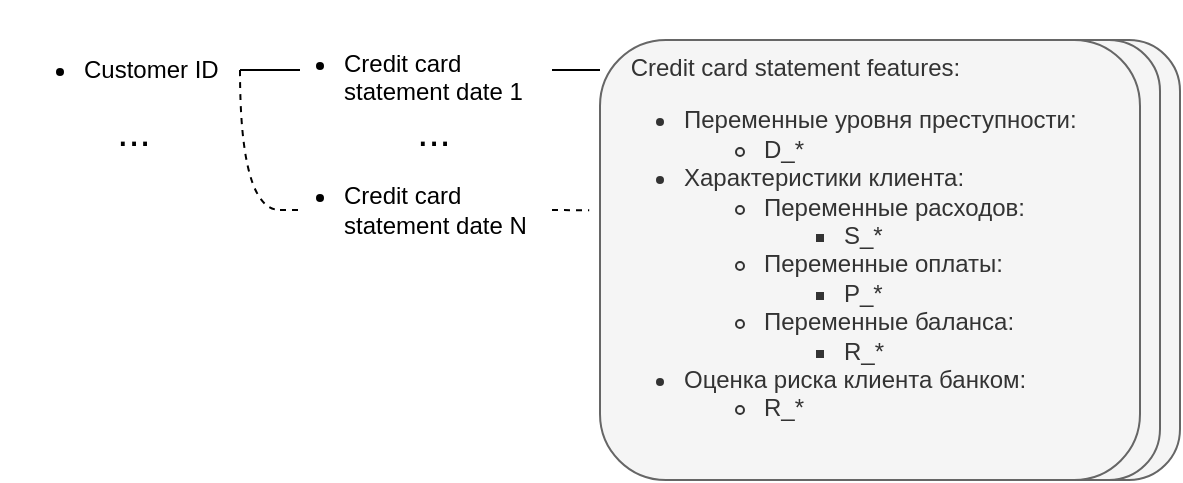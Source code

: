 <mxfile version="20.7.4" type="github">
  <diagram id="pZF7BrZM8KYYfmaUWbH-" name="Page-1">
    <mxGraphModel dx="807" dy="433" grid="1" gridSize="10" guides="1" tooltips="1" connect="1" arrows="1" fold="1" page="1" pageScale="1" pageWidth="827" pageHeight="1169" math="0" shadow="0">
      <root>
        <mxCell id="0" />
        <mxCell id="1" parent="0" />
        <mxCell id="w4F0DA9J7AdauBMP3hV4-64" value="" style="rounded=1;whiteSpace=wrap;html=1;shadow=0;labelBackgroundColor=none;labelBorderColor=none;strokeColor=#666666;fontSize=20;fillColor=#f5f5f5;fontColor=#333333;" vertex="1" parent="1">
          <mxGeometry x="560" y="330" width="170" height="220" as="geometry" />
        </mxCell>
        <mxCell id="w4F0DA9J7AdauBMP3hV4-63" value="" style="rounded=1;whiteSpace=wrap;html=1;shadow=0;labelBackgroundColor=none;labelBorderColor=none;strokeColor=#666666;fontSize=20;fillColor=#f5f5f5;fontColor=#333333;" vertex="1" parent="1">
          <mxGeometry x="550" y="330" width="170" height="220" as="geometry" />
        </mxCell>
        <mxCell id="w4F0DA9J7AdauBMP3hV4-56" style="edgeStyle=orthogonalEdgeStyle;rounded=0;orthogonalLoop=1;jettySize=auto;html=1;exitX=1;exitY=0.5;exitDx=0;exitDy=0;entryX=0.137;entryY=0.503;entryDx=0;entryDy=0;entryPerimeter=0;fontSize=20;endArrow=none;endFill=0;" edge="1" parent="1" source="w4F0DA9J7AdauBMP3hV4-1" target="w4F0DA9J7AdauBMP3hV4-2">
          <mxGeometry relative="1" as="geometry" />
        </mxCell>
        <mxCell id="w4F0DA9J7AdauBMP3hV4-60" style="edgeStyle=orthogonalEdgeStyle;rounded=0;orthogonalLoop=1;jettySize=auto;html=1;exitX=1;exitY=0.5;exitDx=0;exitDy=0;fontSize=20;endArrow=none;endFill=0;elbow=vertical;curved=1;dashed=1;" edge="1" parent="1" source="w4F0DA9J7AdauBMP3hV4-1">
          <mxGeometry relative="1" as="geometry">
            <mxPoint x="280" y="415" as="targetPoint" />
            <Array as="points">
              <mxPoint x="260" y="415" />
            </Array>
          </mxGeometry>
        </mxCell>
        <mxCell id="w4F0DA9J7AdauBMP3hV4-1" value="&lt;ul&gt;&lt;li&gt;Customer ID&amp;nbsp;&lt;/li&gt;&lt;/ul&gt;" style="text;strokeColor=none;fillColor=none;html=1;whiteSpace=wrap;verticalAlign=middle;overflow=hidden;" vertex="1" parent="1">
          <mxGeometry x="140" y="310" width="120" height="70" as="geometry" />
        </mxCell>
        <mxCell id="w4F0DA9J7AdauBMP3hV4-53" style="edgeStyle=orthogonalEdgeStyle;rounded=0;orthogonalLoop=1;jettySize=auto;html=1;exitX=1;exitY=0.5;exitDx=0;exitDy=0;entryX=0;entryY=0.069;entryDx=0;entryDy=0;entryPerimeter=0;fontSize=20;endArrow=none;endFill=0;" edge="1" parent="1" source="w4F0DA9J7AdauBMP3hV4-2" target="w4F0DA9J7AdauBMP3hV4-35">
          <mxGeometry relative="1" as="geometry" />
        </mxCell>
        <mxCell id="w4F0DA9J7AdauBMP3hV4-2" value="&lt;ul&gt;&lt;li&gt;Credit card statement date 1&lt;/li&gt;&lt;/ul&gt;" style="text;strokeColor=none;fillColor=none;html=1;whiteSpace=wrap;verticalAlign=middle;overflow=hidden;rounded=1;arcSize=50;shadow=0;align=left;" vertex="1" parent="1">
          <mxGeometry x="270" y="320" width="146" height="50" as="geometry" />
        </mxCell>
        <mxCell id="w4F0DA9J7AdauBMP3hV4-5" value="..." style="text;html=1;strokeColor=none;fillColor=none;align=center;verticalAlign=middle;whiteSpace=wrap;rounded=0;fontSize=20;" vertex="1" parent="1">
          <mxGeometry x="330" y="360" width="54" height="30" as="geometry" />
        </mxCell>
        <mxCell id="w4F0DA9J7AdauBMP3hV4-6" value="&lt;ul&gt;&lt;li style=&quot;border-color: var(--border-color);&quot;&gt;Credit card statement date N&lt;/li&gt;&lt;/ul&gt;" style="text;strokeColor=none;fillColor=none;html=1;whiteSpace=wrap;verticalAlign=middle;overflow=hidden;" vertex="1" parent="1">
          <mxGeometry x="270" y="380" width="146" height="70" as="geometry" />
        </mxCell>
        <mxCell id="w4F0DA9J7AdauBMP3hV4-35" value="&amp;nbsp; &amp;nbsp; Credit card statement features:&lt;br&gt;&lt;ul&gt;&lt;li&gt;Переменные уровня преступности:&lt;/li&gt;&lt;ul&gt;&lt;li&gt;D_*&amp;nbsp;&lt;/li&gt;&lt;/ul&gt;&lt;li&gt;Характеристики клиента:&lt;/li&gt;&lt;ul&gt;&lt;li&gt;Переменные расходов:&lt;/li&gt;&lt;ul&gt;&lt;li&gt;S_*&lt;/li&gt;&lt;/ul&gt;&lt;li&gt;Переменные оплаты:&lt;/li&gt;&lt;ul&gt;&lt;li&gt;P_*&lt;/li&gt;&lt;/ul&gt;&lt;li&gt;Переменные баланса:&lt;/li&gt;&lt;ul&gt;&lt;li&gt;R_*&lt;/li&gt;&lt;/ul&gt;&lt;/ul&gt;&lt;li&gt;Оценка риска клиента банком:&lt;/li&gt;&lt;ul&gt;&lt;li&gt;R_*&lt;/li&gt;&lt;/ul&gt;&lt;/ul&gt;" style="rounded=1;html=1;align=left;verticalAlign=top;labelBackgroundColor=none;labelBorderColor=none;whiteSpace=wrap;spacing=2;fillColor=#f5f5f5;strokeColor=#666666;fontColor=#333333;" vertex="1" parent="1">
          <mxGeometry x="440" y="330" width="270" height="220" as="geometry" />
        </mxCell>
        <mxCell id="w4F0DA9J7AdauBMP3hV4-54" value="" style="endArrow=none;dashed=1;html=1;rounded=0;fontSize=20;exitX=1;exitY=0.5;exitDx=0;exitDy=0;entryX=-0.02;entryY=0.387;entryDx=0;entryDy=0;entryPerimeter=0;" edge="1" parent="1" source="w4F0DA9J7AdauBMP3hV4-6" target="w4F0DA9J7AdauBMP3hV4-35">
          <mxGeometry width="50" height="50" relative="1" as="geometry">
            <mxPoint x="250" y="410" as="sourcePoint" />
            <mxPoint x="300" y="360" as="targetPoint" />
          </mxGeometry>
        </mxCell>
        <mxCell id="w4F0DA9J7AdauBMP3hV4-55" value="..." style="text;html=1;strokeColor=none;fillColor=none;align=center;verticalAlign=middle;whiteSpace=wrap;rounded=0;fontSize=20;" vertex="1" parent="1">
          <mxGeometry x="180" y="360" width="54" height="30" as="geometry" />
        </mxCell>
        <mxCell id="w4F0DA9J7AdauBMP3hV4-62" value="" style="endArrow=none;dashed=1;html=1;rounded=0;fontSize=20;" edge="1" parent="1">
          <mxGeometry width="50" height="50" relative="1" as="geometry">
            <mxPoint x="280" y="415" as="sourcePoint" />
            <mxPoint x="290" y="415" as="targetPoint" />
          </mxGeometry>
        </mxCell>
      </root>
    </mxGraphModel>
  </diagram>
</mxfile>
